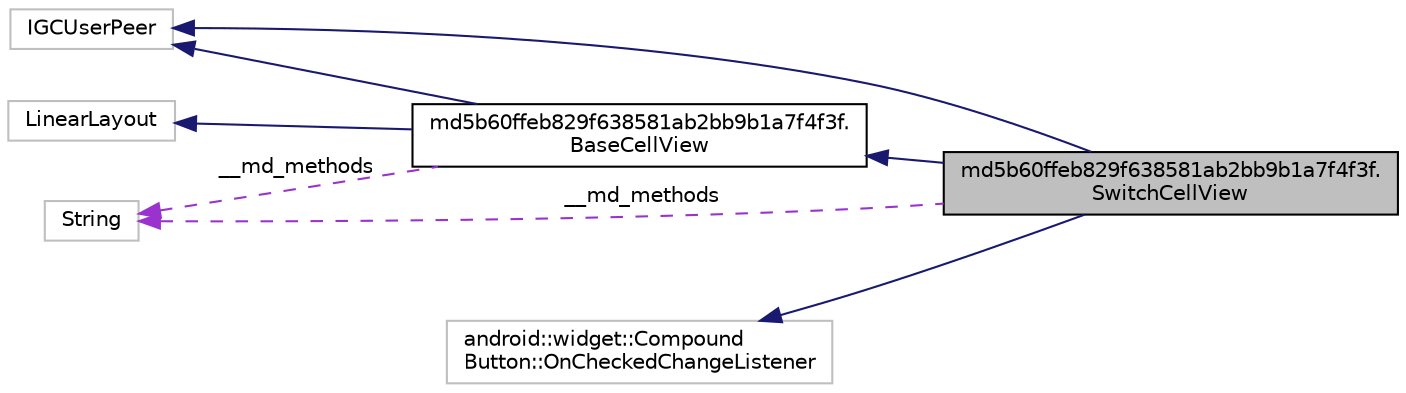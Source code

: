 digraph "md5b60ffeb829f638581ab2bb9b1a7f4f3f.SwitchCellView"
{
  edge [fontname="Helvetica",fontsize="10",labelfontname="Helvetica",labelfontsize="10"];
  node [fontname="Helvetica",fontsize="10",shape=record];
  rankdir="LR";
  Node5 [label="md5b60ffeb829f638581ab2bb9b1a7f4f3f.\lSwitchCellView",height=0.2,width=0.4,color="black", fillcolor="grey75", style="filled", fontcolor="black"];
  Node6 -> Node5 [dir="back",color="midnightblue",fontsize="10",style="solid"];
  Node6 [label="md5b60ffeb829f638581ab2bb9b1a7f4f3f.\lBaseCellView",height=0.2,width=0.4,color="black", fillcolor="white", style="filled",URL="$classmd5b60ffeb829f638581ab2bb9b1a7f4f3f_1_1_base_cell_view.html"];
  Node7 -> Node6 [dir="back",color="midnightblue",fontsize="10",style="solid"];
  Node7 [label="LinearLayout",height=0.2,width=0.4,color="grey75", fillcolor="white", style="filled"];
  Node8 -> Node6 [dir="back",color="midnightblue",fontsize="10",style="solid"];
  Node8 [label="IGCUserPeer",height=0.2,width=0.4,color="grey75", fillcolor="white", style="filled"];
  Node9 -> Node6 [dir="back",color="darkorchid3",fontsize="10",style="dashed",label=" __md_methods" ];
  Node9 [label="String",height=0.2,width=0.4,color="grey75", fillcolor="white", style="filled"];
  Node8 -> Node5 [dir="back",color="midnightblue",fontsize="10",style="solid"];
  Node10 -> Node5 [dir="back",color="midnightblue",fontsize="10",style="solid"];
  Node10 [label="android::widget::Compound\lButton::OnCheckedChangeListener",height=0.2,width=0.4,color="grey75", fillcolor="white", style="filled"];
  Node9 -> Node5 [dir="back",color="darkorchid3",fontsize="10",style="dashed",label=" __md_methods" ];
}
